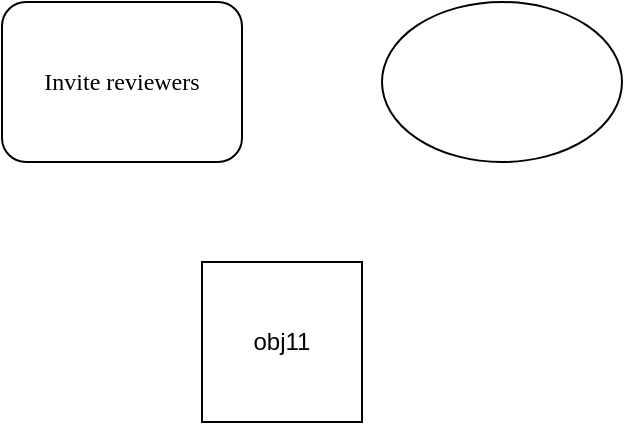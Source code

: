 <mxfile version="20.7.4" type="device"><diagram name="Page-1" id="8ce9d11a-91a2-4d17-14d8-a56ed91bf033"><mxGraphModel dx="1143" dy="828" grid="1" gridSize="10" guides="1" tooltips="1" connect="1" arrows="1" fold="1" page="1" pageScale="1" pageWidth="1100" pageHeight="850" background="none" math="0" shadow="0"><root><mxCell id="0"/><mxCell id="1" parent="0"/><mxCell id="17ea667e15c223fc-2" value="Invite reviewers" style="rounded=1;whiteSpace=wrap;html=1;shadow=0;labelBackgroundColor=none;strokeWidth=1;fontFamily=Verdana;fontSize=12;align=center;" parent="1" vertex="1"><mxGeometry x="90" y="110" width="120" height="80" as="geometry"/></mxCell><mxCell id="SUbshfQnMHvvukjaFAaj-1" value="" style="ellipse;whiteSpace=wrap;html=1;" vertex="1" parent="1"><mxGeometry x="280" y="110" width="120" height="80" as="geometry"/></mxCell><mxCell id="SUbshfQnMHvvukjaFAaj-2" value="obj11" style="whiteSpace=wrap;html=1;aspect=fixed;" vertex="1" parent="1"><mxGeometry x="190" y="240" width="80" height="80" as="geometry"/></mxCell></root></mxGraphModel></diagram></mxfile>